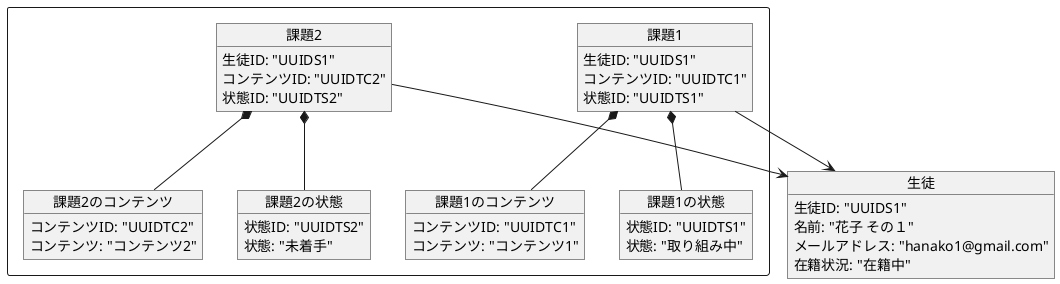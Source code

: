 @startuml object

' オブジェクト図は
' ユーザーの要求に対するシステムの振る舞いを定義する図です。
' サンプルコードP18

' - 参加者
'     - 名前とメールアドレスを持つ
'     - メールアドレスの重複は許容されない
'     - 在籍ステータスを持つ。取りうる値は「在籍中」「休会中」「退会済」の3つ
'         - ステータスが「在籍中」ではない場合、どのチームにも所属してはいけない
' - チーム
'     - チームには名前がある
'     - チームの名前はa, b, c, dのような英文字でなければいけない
'     - チームの名前は重複不可
'     - チームの人数は2〜4名。人数が変動したときの挙動については[参加者の増減に関する仕様](https://www.notion.so/1-4a8b67f9c79b4571b4f31e57bf8372c7?pvs=21)を参照
' - 課題
'     - 全ての参加者は複数の課題（80個ぐらい）を所有（割り当てられて）いる
'         - 例えば参加者Aが課題を80個、参加者Bが課題を80個所有している
'     - 課題には、参加者ごとに進捗ステータスがある
'         - 進捗ステータスは「未着手、取組中、レビュー待ち、完了」いずれかの値を持つ
'         - 進捗ステータス変更可否の条件は以下の通り
'             - 「未着手」は、「取組中」にのみ変更できる
'             - 「取組中」は「レビュー待ち」にのみ変更できる
'             - 「レビュー待ち」は、「取組中」もしくは「完了」に変更できる
'             - 「完了」は変更できない
'         - 進捗ステータスを変更できるのは、課題の所有者だけ（Aさんの課題1の進捗ステータスを変えられるのはAさんだけ。Aさんの課題1の進捗ステータスをBさんが変更するのは不可能）


rectangle {
'     export const task = pgTable("task", {
'   participantId: varchar("participant_id").references(() => participant.id),
'   taskContentId: varchar("task_content_id").references(() => taskContent.id),
'   taskStatusId: integer("task_status_id").references(() => taskStatus.id),
' });
    object "課題1" as TaskActivity1 {
        生徒ID: "UUIDS1"
        コンテンツID: "UUIDTC1"
        状態ID: "UUIDTS1"
    }

    object "課題1のコンテンツ" as TaskContent1 {
        コンテンツID: "UUIDTC1"
        コンテンツ: "コンテンツ1"
    }

    object "課題1の状態" as TaskStatus1 {
        状態ID: "UUIDTS1"
        状態: "取り組み中"
    }

    TaskActivity1 *-- TaskContent1
    TaskActivity1 *-- TaskStatus1

    object "課題2" as TaskActivity2 {
        生徒ID: "UUIDS1"
        コンテンツID: "UUIDTC2"
        状態ID: "UUIDTS2"
    }

    object "課題2のコンテンツ" as TaskContent2 {
        コンテンツID: "UUIDTC2"
        コンテンツ: "コンテンツ2"
    }

    object "課題2の状態" as TaskStatus2 {
        状態ID: "UUIDTS2"
        状態: "未着手"
    }

    TaskActivity2 *-- TaskContent2
    TaskActivity2 *-- TaskStatus2
}


object "生徒" as Student1 {
    生徒ID: "UUIDS1"
    名前: "花子 その１"
    メールアドレス: "hanako1@gmail.com"
    在籍状況: "在籍中"
}

TaskActivity1 --> Student1
TaskActivity2 --> Student1



@enduml

' https://tech.contracts.co.jp/entry/2020/10/16/150605